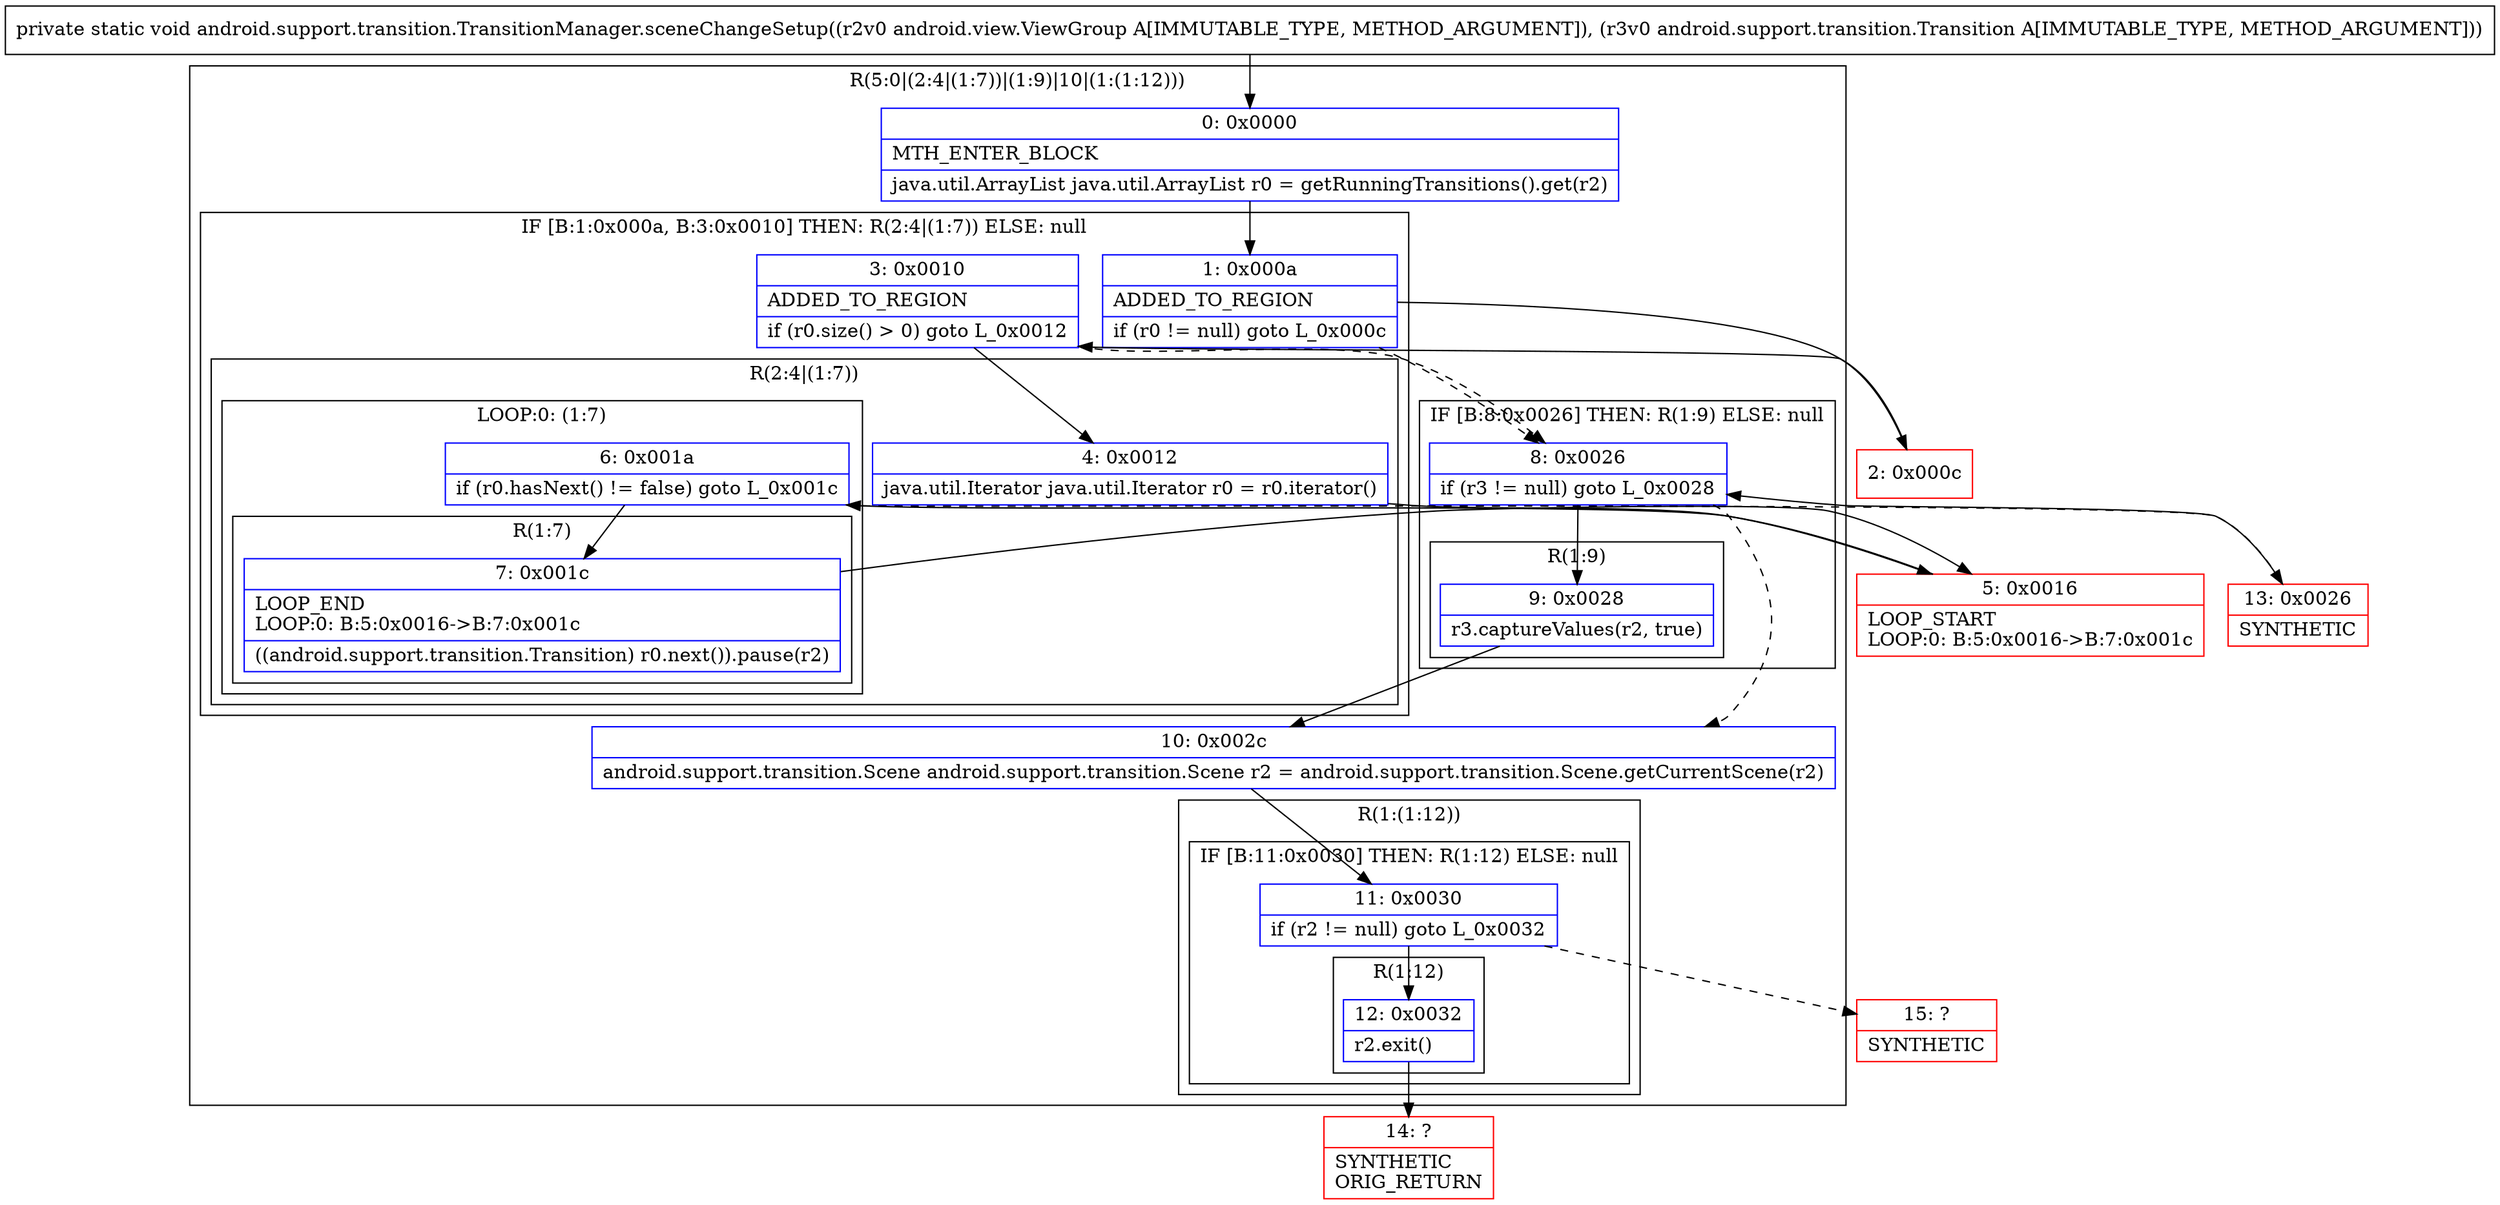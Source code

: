 digraph "CFG forandroid.support.transition.TransitionManager.sceneChangeSetup(Landroid\/view\/ViewGroup;Landroid\/support\/transition\/Transition;)V" {
subgraph cluster_Region_17500403 {
label = "R(5:0|(2:4|(1:7))|(1:9)|10|(1:(1:12)))";
node [shape=record,color=blue];
Node_0 [shape=record,label="{0\:\ 0x0000|MTH_ENTER_BLOCK\l|java.util.ArrayList java.util.ArrayList r0 = getRunningTransitions().get(r2)\l}"];
subgraph cluster_IfRegion_2106558499 {
label = "IF [B:1:0x000a, B:3:0x0010] THEN: R(2:4|(1:7)) ELSE: null";
node [shape=record,color=blue];
Node_1 [shape=record,label="{1\:\ 0x000a|ADDED_TO_REGION\l|if (r0 != null) goto L_0x000c\l}"];
Node_3 [shape=record,label="{3\:\ 0x0010|ADDED_TO_REGION\l|if (r0.size() \> 0) goto L_0x0012\l}"];
subgraph cluster_Region_1526168911 {
label = "R(2:4|(1:7))";
node [shape=record,color=blue];
Node_4 [shape=record,label="{4\:\ 0x0012|java.util.Iterator java.util.Iterator r0 = r0.iterator()\l}"];
subgraph cluster_LoopRegion_1002907256 {
label = "LOOP:0: (1:7)";
node [shape=record,color=blue];
Node_6 [shape=record,label="{6\:\ 0x001a|if (r0.hasNext() != false) goto L_0x001c\l}"];
subgraph cluster_Region_1522219338 {
label = "R(1:7)";
node [shape=record,color=blue];
Node_7 [shape=record,label="{7\:\ 0x001c|LOOP_END\lLOOP:0: B:5:0x0016\-\>B:7:0x001c\l|((android.support.transition.Transition) r0.next()).pause(r2)\l}"];
}
}
}
}
subgraph cluster_IfRegion_298817016 {
label = "IF [B:8:0x0026] THEN: R(1:9) ELSE: null";
node [shape=record,color=blue];
Node_8 [shape=record,label="{8\:\ 0x0026|if (r3 != null) goto L_0x0028\l}"];
subgraph cluster_Region_1953210187 {
label = "R(1:9)";
node [shape=record,color=blue];
Node_9 [shape=record,label="{9\:\ 0x0028|r3.captureValues(r2, true)\l}"];
}
}
Node_10 [shape=record,label="{10\:\ 0x002c|android.support.transition.Scene android.support.transition.Scene r2 = android.support.transition.Scene.getCurrentScene(r2)\l}"];
subgraph cluster_Region_1737571519 {
label = "R(1:(1:12))";
node [shape=record,color=blue];
subgraph cluster_IfRegion_1662889866 {
label = "IF [B:11:0x0030] THEN: R(1:12) ELSE: null";
node [shape=record,color=blue];
Node_11 [shape=record,label="{11\:\ 0x0030|if (r2 != null) goto L_0x0032\l}"];
subgraph cluster_Region_973635466 {
label = "R(1:12)";
node [shape=record,color=blue];
Node_12 [shape=record,label="{12\:\ 0x0032|r2.exit()\l}"];
}
}
}
}
Node_2 [shape=record,color=red,label="{2\:\ 0x000c}"];
Node_5 [shape=record,color=red,label="{5\:\ 0x0016|LOOP_START\lLOOP:0: B:5:0x0016\-\>B:7:0x001c\l}"];
Node_13 [shape=record,color=red,label="{13\:\ 0x0026|SYNTHETIC\l}"];
Node_14 [shape=record,color=red,label="{14\:\ ?|SYNTHETIC\lORIG_RETURN\l}"];
Node_15 [shape=record,color=red,label="{15\:\ ?|SYNTHETIC\l}"];
MethodNode[shape=record,label="{private static void android.support.transition.TransitionManager.sceneChangeSetup((r2v0 android.view.ViewGroup A[IMMUTABLE_TYPE, METHOD_ARGUMENT]), (r3v0 android.support.transition.Transition A[IMMUTABLE_TYPE, METHOD_ARGUMENT])) }"];
MethodNode -> Node_0;
Node_0 -> Node_1;
Node_1 -> Node_2;
Node_1 -> Node_8[style=dashed];
Node_3 -> Node_4;
Node_3 -> Node_8[style=dashed];
Node_4 -> Node_5;
Node_6 -> Node_7;
Node_6 -> Node_13[style=dashed];
Node_7 -> Node_5;
Node_8 -> Node_9;
Node_8 -> Node_10[style=dashed];
Node_9 -> Node_10;
Node_10 -> Node_11;
Node_11 -> Node_12;
Node_11 -> Node_15[style=dashed];
Node_12 -> Node_14;
Node_2 -> Node_3;
Node_5 -> Node_6;
Node_13 -> Node_8;
}

